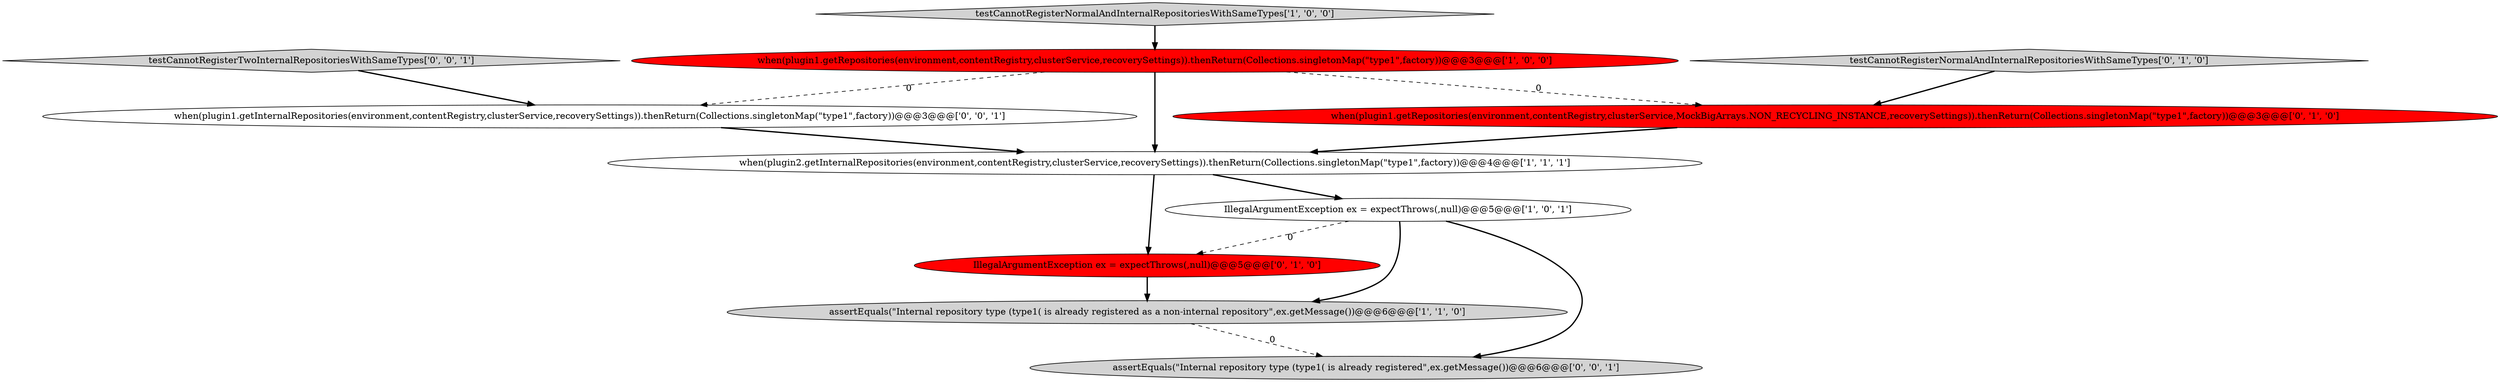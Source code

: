 digraph {
9 [style = filled, label = "testCannotRegisterTwoInternalRepositoriesWithSameTypes['0', '0', '1']", fillcolor = lightgray, shape = diamond image = "AAA0AAABBB3BBB"];
6 [style = filled, label = "testCannotRegisterNormalAndInternalRepositoriesWithSameTypes['0', '1', '0']", fillcolor = lightgray, shape = diamond image = "AAA0AAABBB2BBB"];
4 [style = filled, label = "IllegalArgumentException ex = expectThrows(,null)@@@5@@@['1', '0', '1']", fillcolor = white, shape = ellipse image = "AAA0AAABBB1BBB"];
8 [style = filled, label = "assertEquals(\"Internal repository type (type1( is already registered\",ex.getMessage())@@@6@@@['0', '0', '1']", fillcolor = lightgray, shape = ellipse image = "AAA0AAABBB3BBB"];
1 [style = filled, label = "when(plugin1.getRepositories(environment,contentRegistry,clusterService,recoverySettings)).thenReturn(Collections.singletonMap(\"type1\",factory))@@@3@@@['1', '0', '0']", fillcolor = red, shape = ellipse image = "AAA1AAABBB1BBB"];
5 [style = filled, label = "IllegalArgumentException ex = expectThrows(,null)@@@5@@@['0', '1', '0']", fillcolor = red, shape = ellipse image = "AAA1AAABBB2BBB"];
7 [style = filled, label = "when(plugin1.getRepositories(environment,contentRegistry,clusterService,MockBigArrays.NON_RECYCLING_INSTANCE,recoverySettings)).thenReturn(Collections.singletonMap(\"type1\",factory))@@@3@@@['0', '1', '0']", fillcolor = red, shape = ellipse image = "AAA1AAABBB2BBB"];
10 [style = filled, label = "when(plugin1.getInternalRepositories(environment,contentRegistry,clusterService,recoverySettings)).thenReturn(Collections.singletonMap(\"type1\",factory))@@@3@@@['0', '0', '1']", fillcolor = white, shape = ellipse image = "AAA0AAABBB3BBB"];
0 [style = filled, label = "assertEquals(\"Internal repository type (type1( is already registered as a non-internal repository\",ex.getMessage())@@@6@@@['1', '1', '0']", fillcolor = lightgray, shape = ellipse image = "AAA0AAABBB1BBB"];
2 [style = filled, label = "when(plugin2.getInternalRepositories(environment,contentRegistry,clusterService,recoverySettings)).thenReturn(Collections.singletonMap(\"type1\",factory))@@@4@@@['1', '1', '1']", fillcolor = white, shape = ellipse image = "AAA0AAABBB1BBB"];
3 [style = filled, label = "testCannotRegisterNormalAndInternalRepositoriesWithSameTypes['1', '0', '0']", fillcolor = lightgray, shape = diamond image = "AAA0AAABBB1BBB"];
4->5 [style = dashed, label="0"];
4->8 [style = bold, label=""];
0->8 [style = dashed, label="0"];
10->2 [style = bold, label=""];
1->2 [style = bold, label=""];
1->10 [style = dashed, label="0"];
9->10 [style = bold, label=""];
6->7 [style = bold, label=""];
3->1 [style = bold, label=""];
5->0 [style = bold, label=""];
1->7 [style = dashed, label="0"];
2->4 [style = bold, label=""];
7->2 [style = bold, label=""];
4->0 [style = bold, label=""];
2->5 [style = bold, label=""];
}
